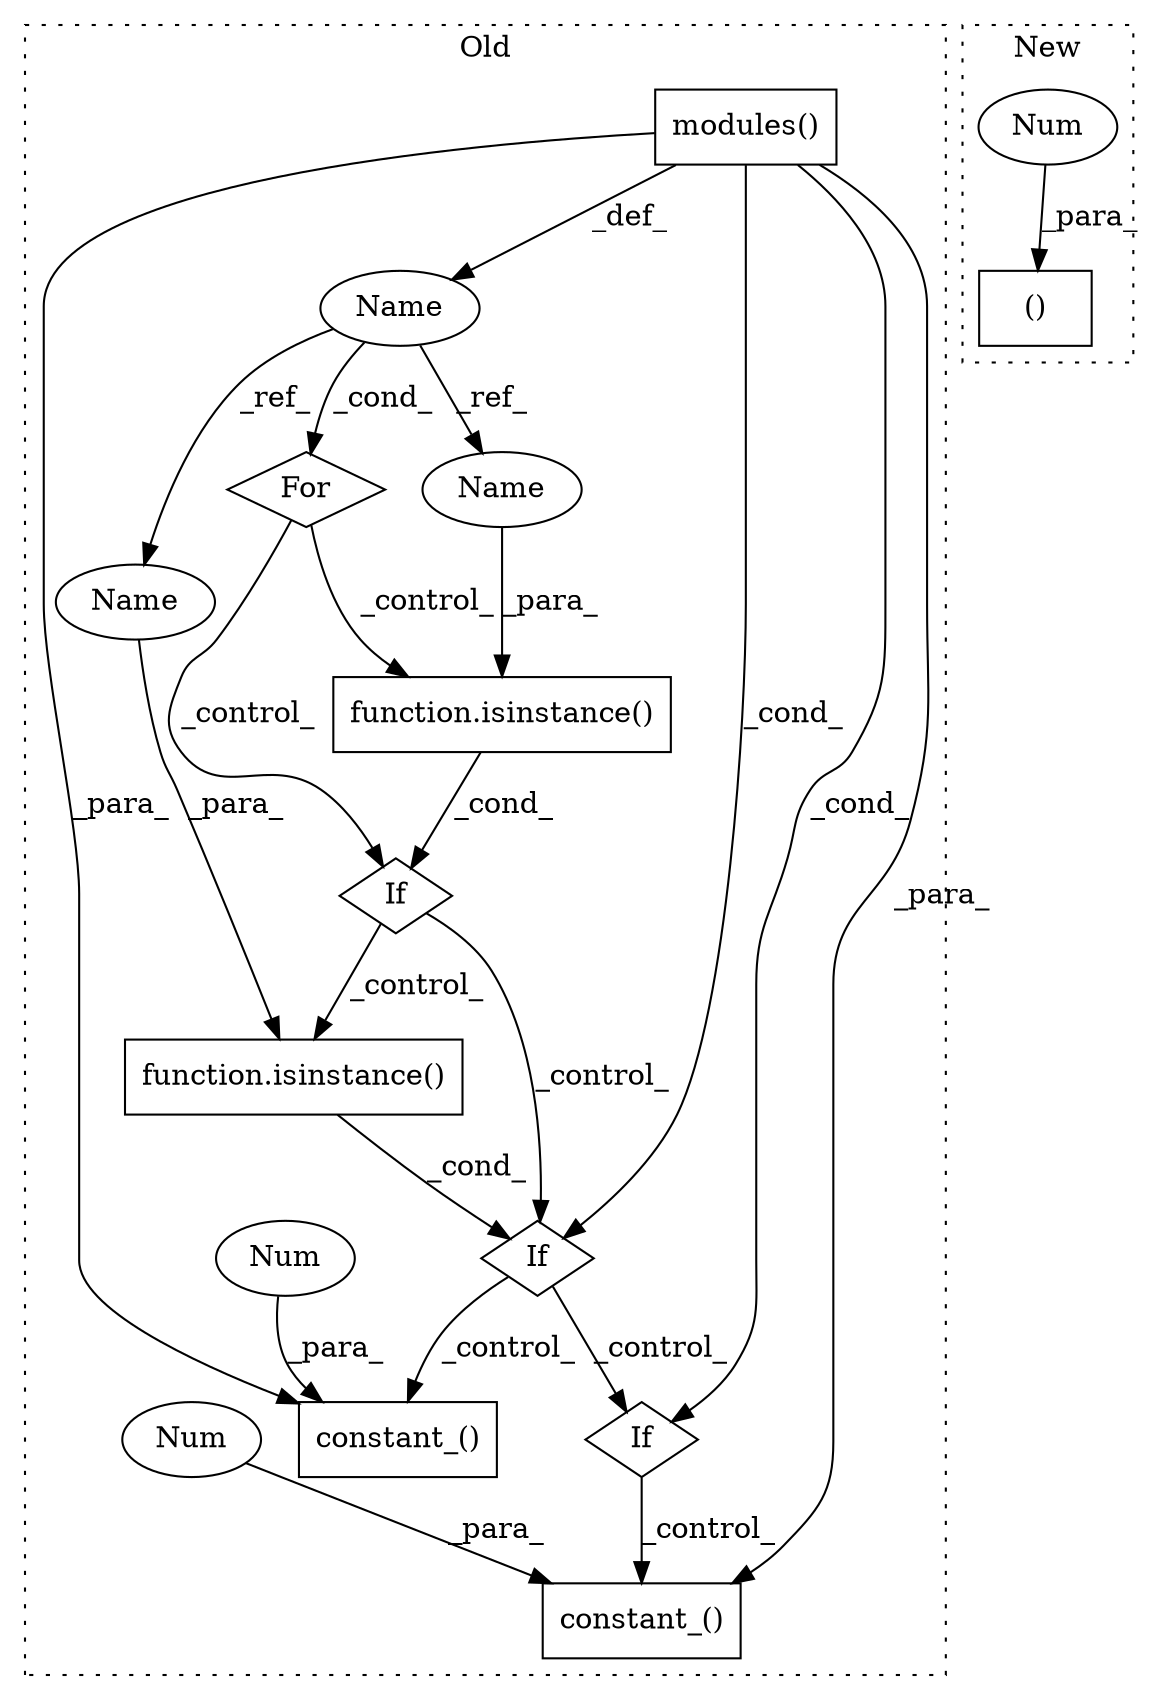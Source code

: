 digraph G {
subgraph cluster0 {
1 [label="function.isinstance()" a="75" s="2721,2749" l="11,1" shape="box"];
4 [label="Name" a="87" s="2593" l="1" shape="ellipse"];
5 [label="If" a="96" s="2721,2783" l="0,18" shape="diamond"];
6 [label="For" a="107" s="2589,2612" l="4,14" shape="diamond"];
7 [label="modules()" a="75" s="2598" l="14" shape="box"];
8 [label="If" a="96" s="2626,2653" l="3,18" shape="diamond"];
9 [label="constant_()" a="75" s="2801,2830" l="18,1" shape="box"];
10 [label="If" a="96" s="2894,2918" l="0,18" shape="diamond"];
11 [label="constant_()" a="75" s="2985,3012" l="18,1" shape="box"];
12 [label="function.isinstance()" a="75" s="2629,2652" l="11,1" shape="box"];
13 [label="Num" a="76" s="2829" l="1" shape="ellipse"];
14 [label="Num" a="76" s="3011" l="1" shape="ellipse"];
15 [label="Name" a="87" s="2640" l="1" shape="ellipse"];
16 [label="Name" a="87" s="2732" l="1" shape="ellipse"];
label = "Old";
style="dotted";
}
subgraph cluster1 {
2 [label="()" a="54" s="2332" l="3" shape="box"];
3 [label="Num" a="76" s="2334" l="1" shape="ellipse"];
label = "New";
style="dotted";
}
1 -> 5 [label="_cond_"];
3 -> 2 [label="_para_"];
4 -> 16 [label="_ref_"];
4 -> 15 [label="_ref_"];
4 -> 6 [label="_cond_"];
5 -> 10 [label="_control_"];
5 -> 9 [label="_control_"];
6 -> 8 [label="_control_"];
6 -> 12 [label="_control_"];
7 -> 9 [label="_para_"];
7 -> 11 [label="_para_"];
7 -> 5 [label="_cond_"];
7 -> 4 [label="_def_"];
7 -> 10 [label="_cond_"];
8 -> 5 [label="_control_"];
8 -> 1 [label="_control_"];
10 -> 11 [label="_control_"];
12 -> 8 [label="_cond_"];
13 -> 9 [label="_para_"];
14 -> 11 [label="_para_"];
15 -> 12 [label="_para_"];
16 -> 1 [label="_para_"];
}